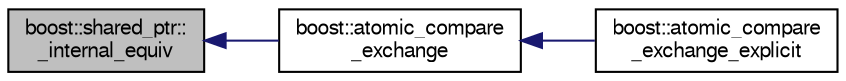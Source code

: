digraph "boost::shared_ptr::_internal_equiv"
{
  bgcolor="transparent";
  edge [fontname="FreeSans",fontsize="10",labelfontname="FreeSans",labelfontsize="10"];
  node [fontname="FreeSans",fontsize="10",shape=record];
  rankdir="LR";
  Node1 [label="boost::shared_ptr::\l_internal_equiv",height=0.2,width=0.4,color="black", fillcolor="grey75", style="filled" fontcolor="black"];
  Node1 -> Node2 [dir="back",color="midnightblue",fontsize="10",style="solid",fontname="FreeSans"];
  Node2 [label="boost::atomic_compare\l_exchange",height=0.2,width=0.4,color="black",URL="$d4/da9/namespaceboost.html#a8940021c293d75b997d0a2fd57fb97f4"];
  Node2 -> Node3 [dir="back",color="midnightblue",fontsize="10",style="solid",fontname="FreeSans"];
  Node3 [label="boost::atomic_compare\l_exchange_explicit",height=0.2,width=0.4,color="black",URL="$d4/da9/namespaceboost.html#a469f2906c0424b86520ecf5d00d6aa1f"];
}
